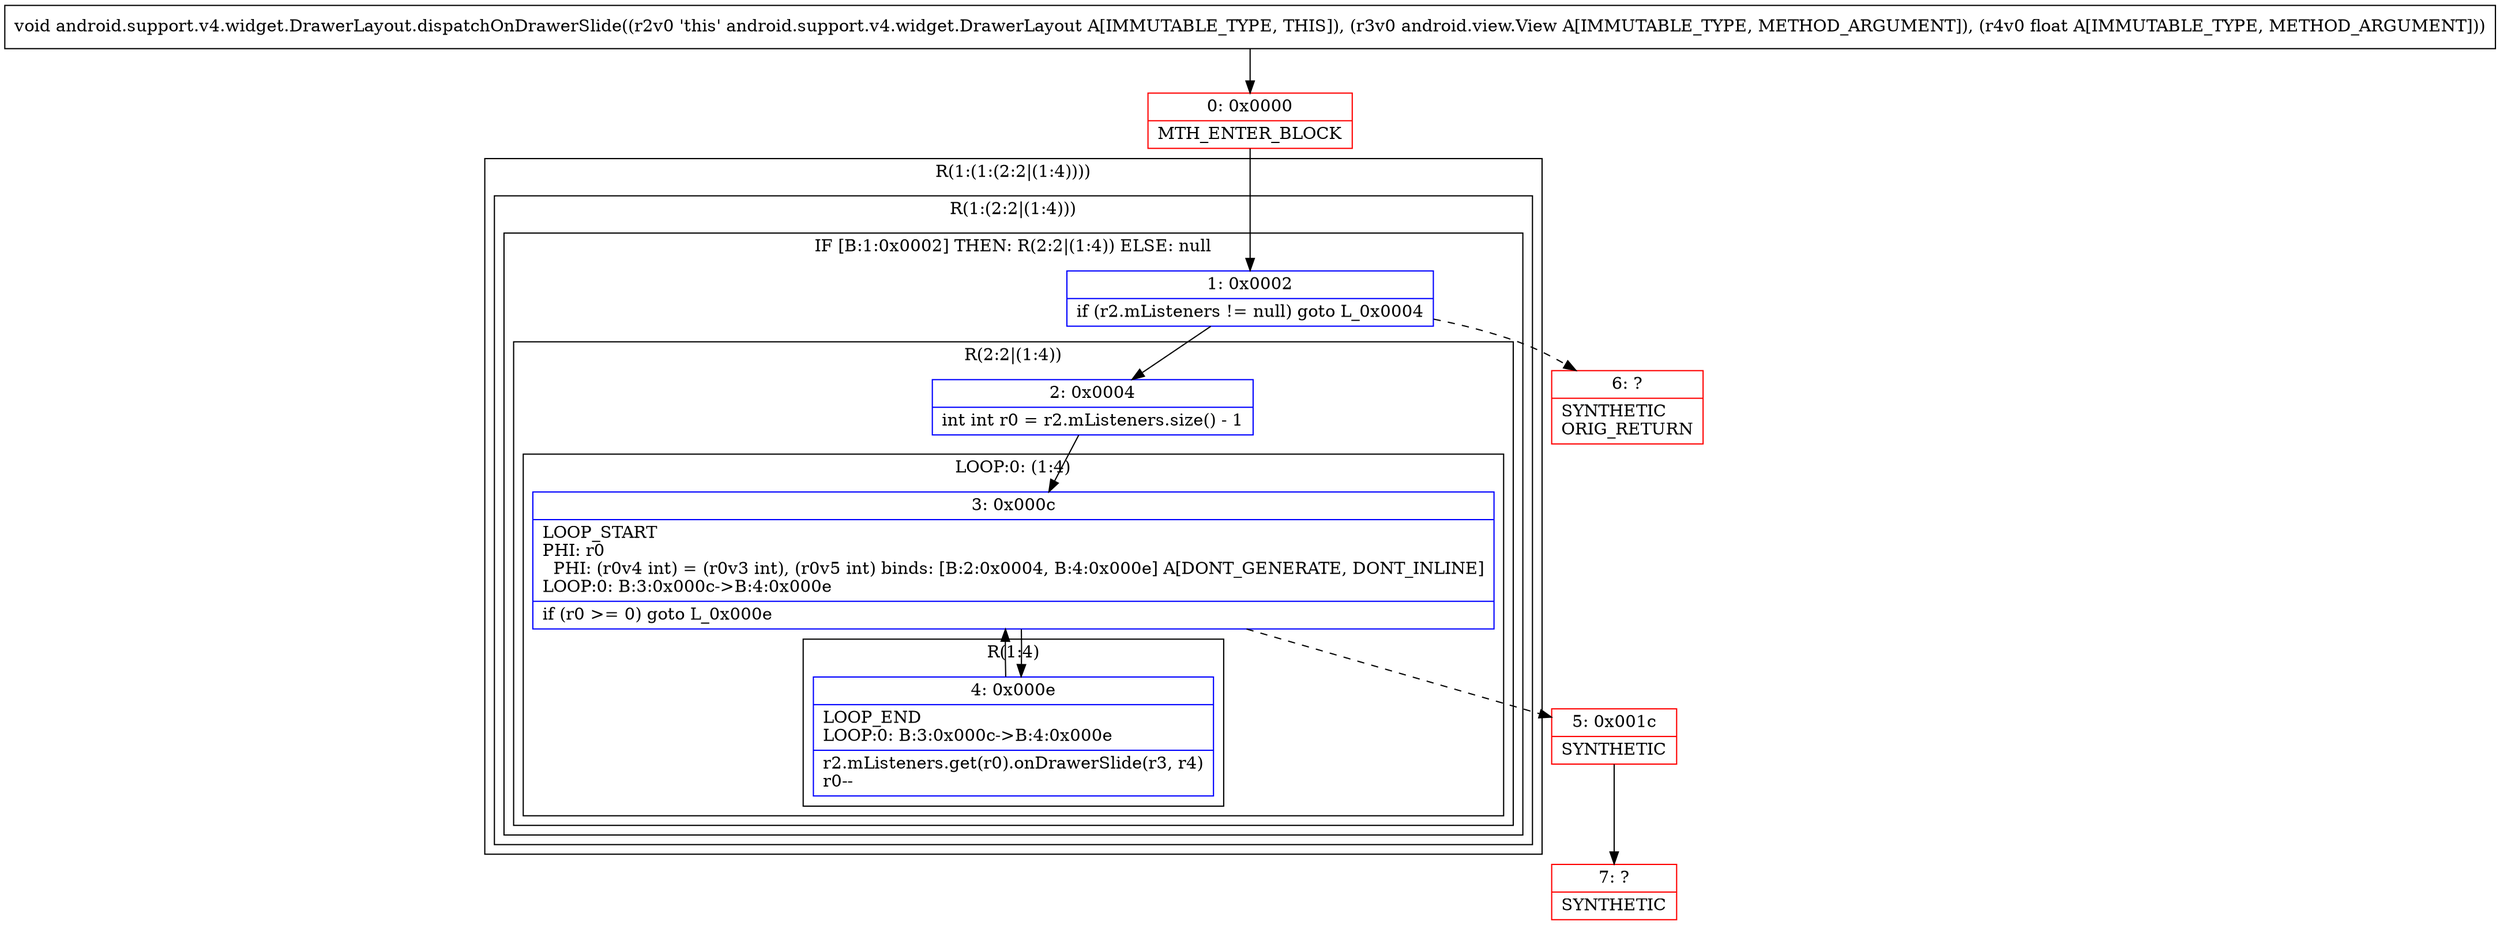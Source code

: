digraph "CFG forandroid.support.v4.widget.DrawerLayout.dispatchOnDrawerSlide(Landroid\/view\/View;F)V" {
subgraph cluster_Region_2099748623 {
label = "R(1:(1:(2:2|(1:4))))";
node [shape=record,color=blue];
subgraph cluster_Region_478994747 {
label = "R(1:(2:2|(1:4)))";
node [shape=record,color=blue];
subgraph cluster_IfRegion_2071659355 {
label = "IF [B:1:0x0002] THEN: R(2:2|(1:4)) ELSE: null";
node [shape=record,color=blue];
Node_1 [shape=record,label="{1\:\ 0x0002|if (r2.mListeners != null) goto L_0x0004\l}"];
subgraph cluster_Region_879200554 {
label = "R(2:2|(1:4))";
node [shape=record,color=blue];
Node_2 [shape=record,label="{2\:\ 0x0004|int int r0 = r2.mListeners.size() \- 1\l}"];
subgraph cluster_LoopRegion_1928660325 {
label = "LOOP:0: (1:4)";
node [shape=record,color=blue];
Node_3 [shape=record,label="{3\:\ 0x000c|LOOP_START\lPHI: r0 \l  PHI: (r0v4 int) = (r0v3 int), (r0v5 int) binds: [B:2:0x0004, B:4:0x000e] A[DONT_GENERATE, DONT_INLINE]\lLOOP:0: B:3:0x000c\-\>B:4:0x000e\l|if (r0 \>= 0) goto L_0x000e\l}"];
subgraph cluster_Region_765443580 {
label = "R(1:4)";
node [shape=record,color=blue];
Node_4 [shape=record,label="{4\:\ 0x000e|LOOP_END\lLOOP:0: B:3:0x000c\-\>B:4:0x000e\l|r2.mListeners.get(r0).onDrawerSlide(r3, r4)\lr0\-\-\l}"];
}
}
}
}
}
}
Node_0 [shape=record,color=red,label="{0\:\ 0x0000|MTH_ENTER_BLOCK\l}"];
Node_5 [shape=record,color=red,label="{5\:\ 0x001c|SYNTHETIC\l}"];
Node_6 [shape=record,color=red,label="{6\:\ ?|SYNTHETIC\lORIG_RETURN\l}"];
Node_7 [shape=record,color=red,label="{7\:\ ?|SYNTHETIC\l}"];
MethodNode[shape=record,label="{void android.support.v4.widget.DrawerLayout.dispatchOnDrawerSlide((r2v0 'this' android.support.v4.widget.DrawerLayout A[IMMUTABLE_TYPE, THIS]), (r3v0 android.view.View A[IMMUTABLE_TYPE, METHOD_ARGUMENT]), (r4v0 float A[IMMUTABLE_TYPE, METHOD_ARGUMENT])) }"];
MethodNode -> Node_0;
Node_1 -> Node_2;
Node_1 -> Node_6[style=dashed];
Node_2 -> Node_3;
Node_3 -> Node_4;
Node_3 -> Node_5[style=dashed];
Node_4 -> Node_3;
Node_0 -> Node_1;
Node_5 -> Node_7;
}

